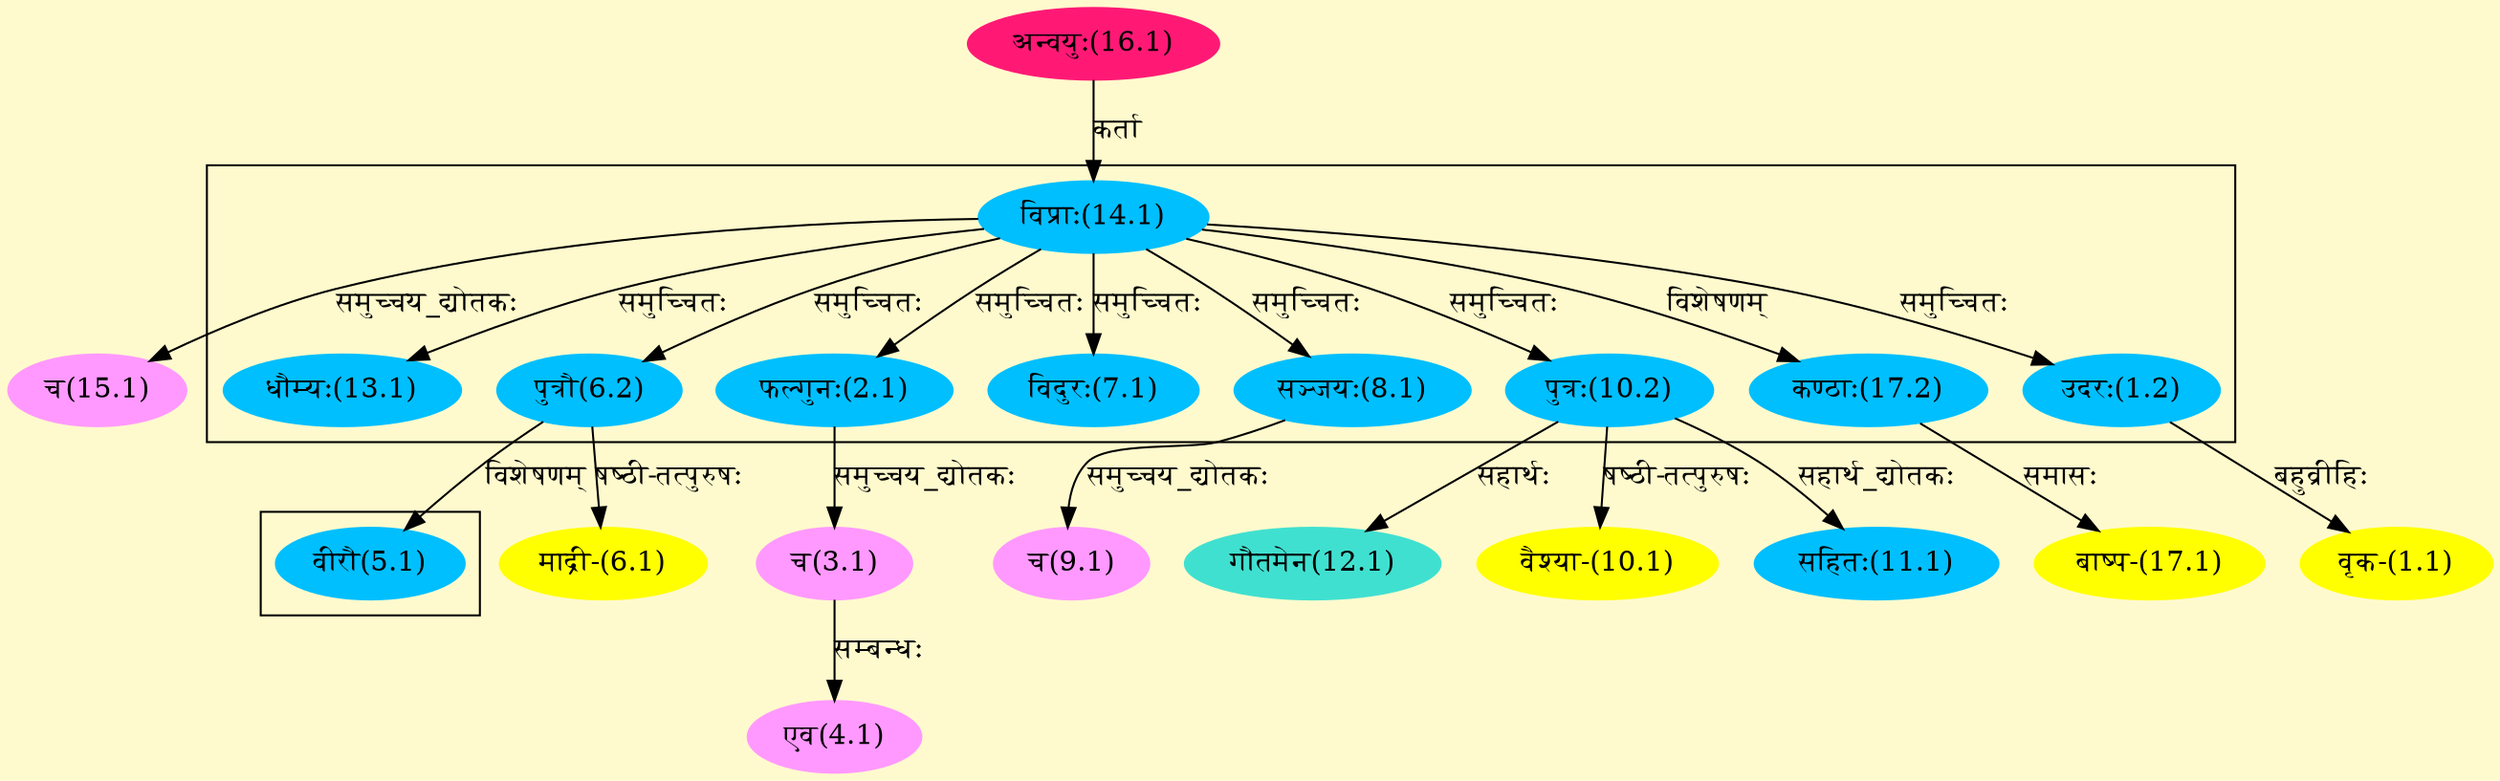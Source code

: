 digraph G{
rankdir=BT;
 compound=true;
 bgcolor="lemonchiffon1";

subgraph cluster_1{
Node1_2 [style=filled, color="#00BFFF" label = "उदरः(1.2)"]
Node14_1 [style=filled, color="#00BFFF" label = "विप्राः(14.1)"]
Node2_1 [style=filled, color="#00BFFF" label = "फल्गुनः(2.1)"]
Node6_2 [style=filled, color="#00BFFF" label = "पुत्रौ(6.2)"]
Node7_1 [style=filled, color="#00BFFF" label = "विदुरः(7.1)"]
Node8_1 [style=filled, color="#00BFFF" label = "सञ्जयः(8.1)"]
Node10_2 [style=filled, color="#00BFFF" label = "पुत्रः(10.2)"]
Node13_1 [style=filled, color="#00BFFF" label = "धौम्यः(13.1)"]
Node17_2 [style=filled, color="#00BFFF" label = "कण्ठाः(17.2)"]

}

subgraph cluster_2{
Node5_1 [style=filled, color="#00BFFF" label = "वीरौ(5.1)"]
Node6_2 [style=filled, color="#00BFFF" label = "पुत्रौ(6.2)"]

}
Node1_1 [style=filled, color="#FFFF00" label = "वृक-(1.1)"]
Node1_2 [style=filled, color="#00BFFF" label = "उदरः(1.2)"]
Node3_1 [style=filled, color="#FF99FF" label = "च(3.1)"]
Node2_1 [style=filled, color="#00BFFF" label = "फल्गुनः(2.1)"]
Node4_1 [style=filled, color="#FF99FF" label = "एव(4.1)"]
Node6_1 [style=filled, color="#FFFF00" label = "माद्री-(6.1)"]
Node6_2 [style=filled, color="#00BFFF" label = "पुत्रौ(6.2)"]
Node9_1 [style=filled, color="#FF99FF" label = "च(9.1)"]
Node8_1 [style=filled, color="#00BFFF" label = "सञ्जयः(8.1)"]
Node10_1 [style=filled, color="#FFFF00" label = "वैश्या-(10.1)"]
Node10_2 [style=filled, color="#00BFFF" label = "पुत्रः(10.2)"]
Node11_1 [style=filled, color="#00BFFF" label = "सहितः(11.1)"]
Node12_1 [style=filled, color="#40E0D0" label = "गौतमेन(12.1)"]
Node14_1 [style=filled, color="#00BFFF" label = "विप्राः(14.1)"]
Node16_1 [style=filled, color="#FF1975" label = "अन्वयुः(16.1)"]
Node15_1 [style=filled, color="#FF99FF" label = "च(15.1)"]
Node17_1 [style=filled, color="#FFFF00" label = "बाष्प-(17.1)"]
Node17_2 [style=filled, color="#00BFFF" label = "कण्ठाः(17.2)"]
/* Start of Relations section */

Node1_1 -> Node1_2 [  label="बहुव्रीहिः"  dir="back" ]
Node1_2 -> Node14_1 [  label="समुच्चितः"  dir="back" ]
Node2_1 -> Node14_1 [  label="समुच्चितः"  dir="back" ]
Node3_1 -> Node2_1 [  label="समुच्चय_द्योतकः"  dir="back" ]
Node4_1 -> Node3_1 [  label="सम्बन्धः"  dir="back" ]
Node5_1 -> Node6_2 [  label="विशेषणम्"  dir="back" ]
Node6_1 -> Node6_2 [  label="षष्ठी-तत्पुरुषः"  dir="back" ]
Node6_2 -> Node14_1 [  label="समुच्चितः"  dir="back" ]
Node7_1 -> Node14_1 [  label="समुच्चितः"  dir="back" ]
Node8_1 -> Node14_1 [  label="समुच्चितः"  dir="back" ]
Node9_1 -> Node8_1 [  label="समुच्चय_द्योतकः"  dir="back" ]
Node10_1 -> Node10_2 [  label="षष्ठी-तत्पुरुषः"  dir="back" ]
Node10_2 -> Node14_1 [  label="समुच्चितः"  dir="back" ]
Node11_1 -> Node10_2 [  label="सहार्थ_द्योतकः"  dir="back" ]
Node12_1 -> Node10_2 [  label="सहार्थः"  dir="back" ]
Node13_1 -> Node14_1 [  label="समुच्चितः"  dir="back" ]
Node14_1 -> Node16_1 [  label="कर्ता"  dir="back" ]
Node15_1 -> Node14_1 [  label="समुच्चय_द्योतकः"  dir="back" ]
Node17_1 -> Node17_2 [  label="समासः"  dir="back" ]
Node17_2 -> Node14_1 [  label="विशेषणम्"  dir="back" ]
}
